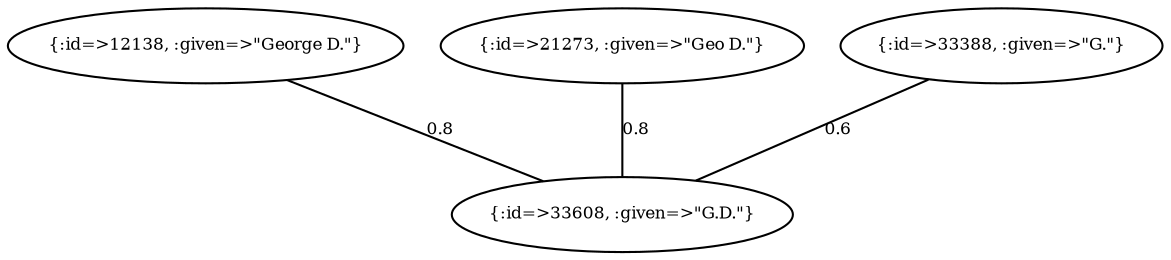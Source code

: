graph Collector__WeightedGraph {
    "{:id=>12138, :given=>\"George D.\"}" [
        fontsize = 8,
        label = "{:id=>12138, :given=>\"George D.\"}"
    ]

    "{:id=>21273, :given=>\"Geo D.\"}" [
        fontsize = 8,
        label = "{:id=>21273, :given=>\"Geo D.\"}"
    ]

    "{:id=>33388, :given=>\"G.\"}" [
        fontsize = 8,
        label = "{:id=>33388, :given=>\"G.\"}"
    ]

    "{:id=>33608, :given=>\"G.D.\"}" [
        fontsize = 8,
        label = "{:id=>33608, :given=>\"G.D.\"}"
    ]

    "{:id=>12138, :given=>\"George D.\"}" -- "{:id=>33608, :given=>\"G.D.\"}" [
        fontsize = 8,
        label = 0.8
    ]

    "{:id=>21273, :given=>\"Geo D.\"}" -- "{:id=>33608, :given=>\"G.D.\"}" [
        fontsize = 8,
        label = 0.8
    ]

    "{:id=>33388, :given=>\"G.\"}" -- "{:id=>33608, :given=>\"G.D.\"}" [
        fontsize = 8,
        label = 0.6
    ]
}
